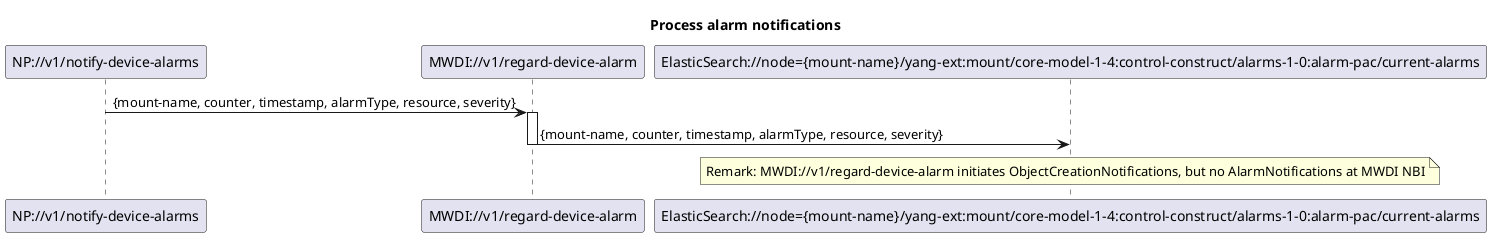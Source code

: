 @startuml 022_NotificationBasedAlarmListUpdate

skinparam responseMessageBelowArrow true

title Process alarm notifications

participant "NP://v1/notify-device-alarms" as subscription
participant "MWDI://v1/regard-device-alarm" as regardAlarm
participant "ElasticSearch://node={mount-name}/yang-ext:mount/core-model-1-4:control-construct/alarms-1-0:alarm-pac/current-alarms" as es

subscription -> regardAlarm: {mount-name, counter, timestamp, alarmType, resource, severity}
activate regardAlarm

regardAlarm -> es: {mount-name, counter, timestamp, alarmType, resource, severity}
deactivate regardAlarm

note over es: Remark: MWDI://v1/regard-device-alarm initiates ObjectCreationNotifications, but no AlarmNotifications at MWDI NBI

@enduml
